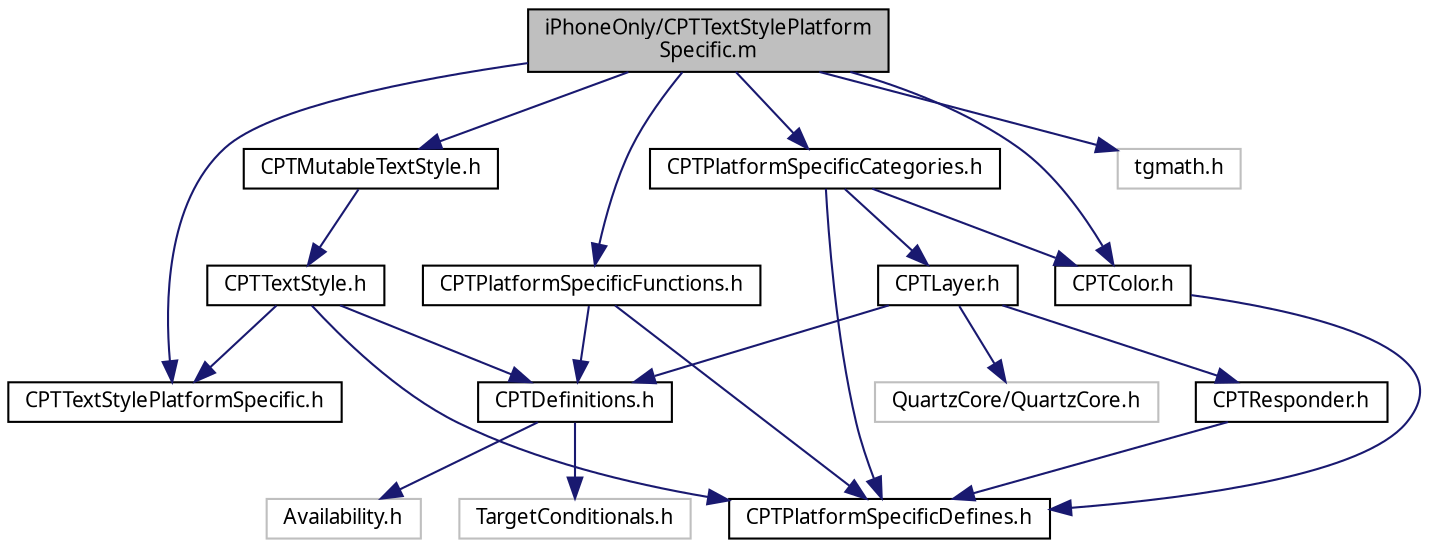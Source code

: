 digraph "iPhoneOnly/CPTTextStylePlatformSpecific.m"
{
 // LATEX_PDF_SIZE
  bgcolor="transparent";
  edge [fontname="Lucinda Grande",fontsize="10",labelfontname="Lucinda Grande",labelfontsize="10"];
  node [fontname="Lucinda Grande",fontsize="10",shape=record];
  Node1 [label="iPhoneOnly/CPTTextStylePlatform\lSpecific.m",height=0.2,width=0.4,color="black", fillcolor="grey75", style="filled", fontcolor="black",tooltip=" "];
  Node1 -> Node2 [color="midnightblue",fontsize="10",style="solid",fontname="Lucinda Grande"];
  Node2 [label="CPTTextStylePlatformSpecific.h",height=0.2,width=0.4,color="black",URL="$_c_p_t_text_style_platform_specific_8h.html",tooltip=" "];
  Node1 -> Node3 [color="midnightblue",fontsize="10",style="solid",fontname="Lucinda Grande"];
  Node3 [label="CPTColor.h",height=0.2,width=0.4,color="black",URL="$_c_p_t_color_8h.html",tooltip=" "];
  Node3 -> Node4 [color="midnightblue",fontsize="10",style="solid",fontname="Lucinda Grande"];
  Node4 [label="CPTPlatformSpecificDefines.h",height=0.2,width=0.4,color="black",URL="$_c_p_t_platform_specific_defines_8h.html",tooltip=" "];
  Node1 -> Node5 [color="midnightblue",fontsize="10",style="solid",fontname="Lucinda Grande"];
  Node5 [label="CPTMutableTextStyle.h",height=0.2,width=0.4,color="black",URL="$_c_p_t_mutable_text_style_8h.html",tooltip=" "];
  Node5 -> Node6 [color="midnightblue",fontsize="10",style="solid",fontname="Lucinda Grande"];
  Node6 [label="CPTTextStyle.h",height=0.2,width=0.4,color="black",URL="$_c_p_t_text_style_8h.html",tooltip=" "];
  Node6 -> Node4 [color="midnightblue",fontsize="10",style="solid",fontname="Lucinda Grande"];
  Node6 -> Node2 [color="midnightblue",fontsize="10",style="solid",fontname="Lucinda Grande"];
  Node6 -> Node7 [color="midnightblue",fontsize="10",style="solid",fontname="Lucinda Grande"];
  Node7 [label="CPTDefinitions.h",height=0.2,width=0.4,color="black",URL="$_c_p_t_definitions_8h.html",tooltip=" "];
  Node7 -> Node8 [color="midnightblue",fontsize="10",style="solid",fontname="Lucinda Grande"];
  Node8 [label="TargetConditionals.h",height=0.2,width=0.4,color="grey75",tooltip=" "];
  Node7 -> Node9 [color="midnightblue",fontsize="10",style="solid",fontname="Lucinda Grande"];
  Node9 [label="Availability.h",height=0.2,width=0.4,color="grey75",tooltip=" "];
  Node1 -> Node10 [color="midnightblue",fontsize="10",style="solid",fontname="Lucinda Grande"];
  Node10 [label="CPTPlatformSpecificCategories.h",height=0.2,width=0.4,color="black",URL="$_c_p_t_platform_specific_categories_8h.html",tooltip=" "];
  Node10 -> Node3 [color="midnightblue",fontsize="10",style="solid",fontname="Lucinda Grande"];
  Node10 -> Node11 [color="midnightblue",fontsize="10",style="solid",fontname="Lucinda Grande"];
  Node11 [label="CPTLayer.h",height=0.2,width=0.4,color="black",URL="$_c_p_t_layer_8h.html",tooltip=" "];
  Node11 -> Node12 [color="midnightblue",fontsize="10",style="solid",fontname="Lucinda Grande"];
  Node12 [label="CPTResponder.h",height=0.2,width=0.4,color="black",URL="$_c_p_t_responder_8h.html",tooltip=" "];
  Node12 -> Node4 [color="midnightblue",fontsize="10",style="solid",fontname="Lucinda Grande"];
  Node11 -> Node13 [color="midnightblue",fontsize="10",style="solid",fontname="Lucinda Grande"];
  Node13 [label="QuartzCore/QuartzCore.h",height=0.2,width=0.4,color="grey75",tooltip=" "];
  Node11 -> Node7 [color="midnightblue",fontsize="10",style="solid",fontname="Lucinda Grande"];
  Node10 -> Node4 [color="midnightblue",fontsize="10",style="solid",fontname="Lucinda Grande"];
  Node1 -> Node14 [color="midnightblue",fontsize="10",style="solid",fontname="Lucinda Grande"];
  Node14 [label="CPTPlatformSpecificFunctions.h",height=0.2,width=0.4,color="black",URL="$_c_p_t_platform_specific_functions_8h.html",tooltip=" "];
  Node14 -> Node4 [color="midnightblue",fontsize="10",style="solid",fontname="Lucinda Grande"];
  Node14 -> Node7 [color="midnightblue",fontsize="10",style="solid",fontname="Lucinda Grande"];
  Node1 -> Node15 [color="midnightblue",fontsize="10",style="solid",fontname="Lucinda Grande"];
  Node15 [label="tgmath.h",height=0.2,width=0.4,color="grey75",tooltip=" "];
}
